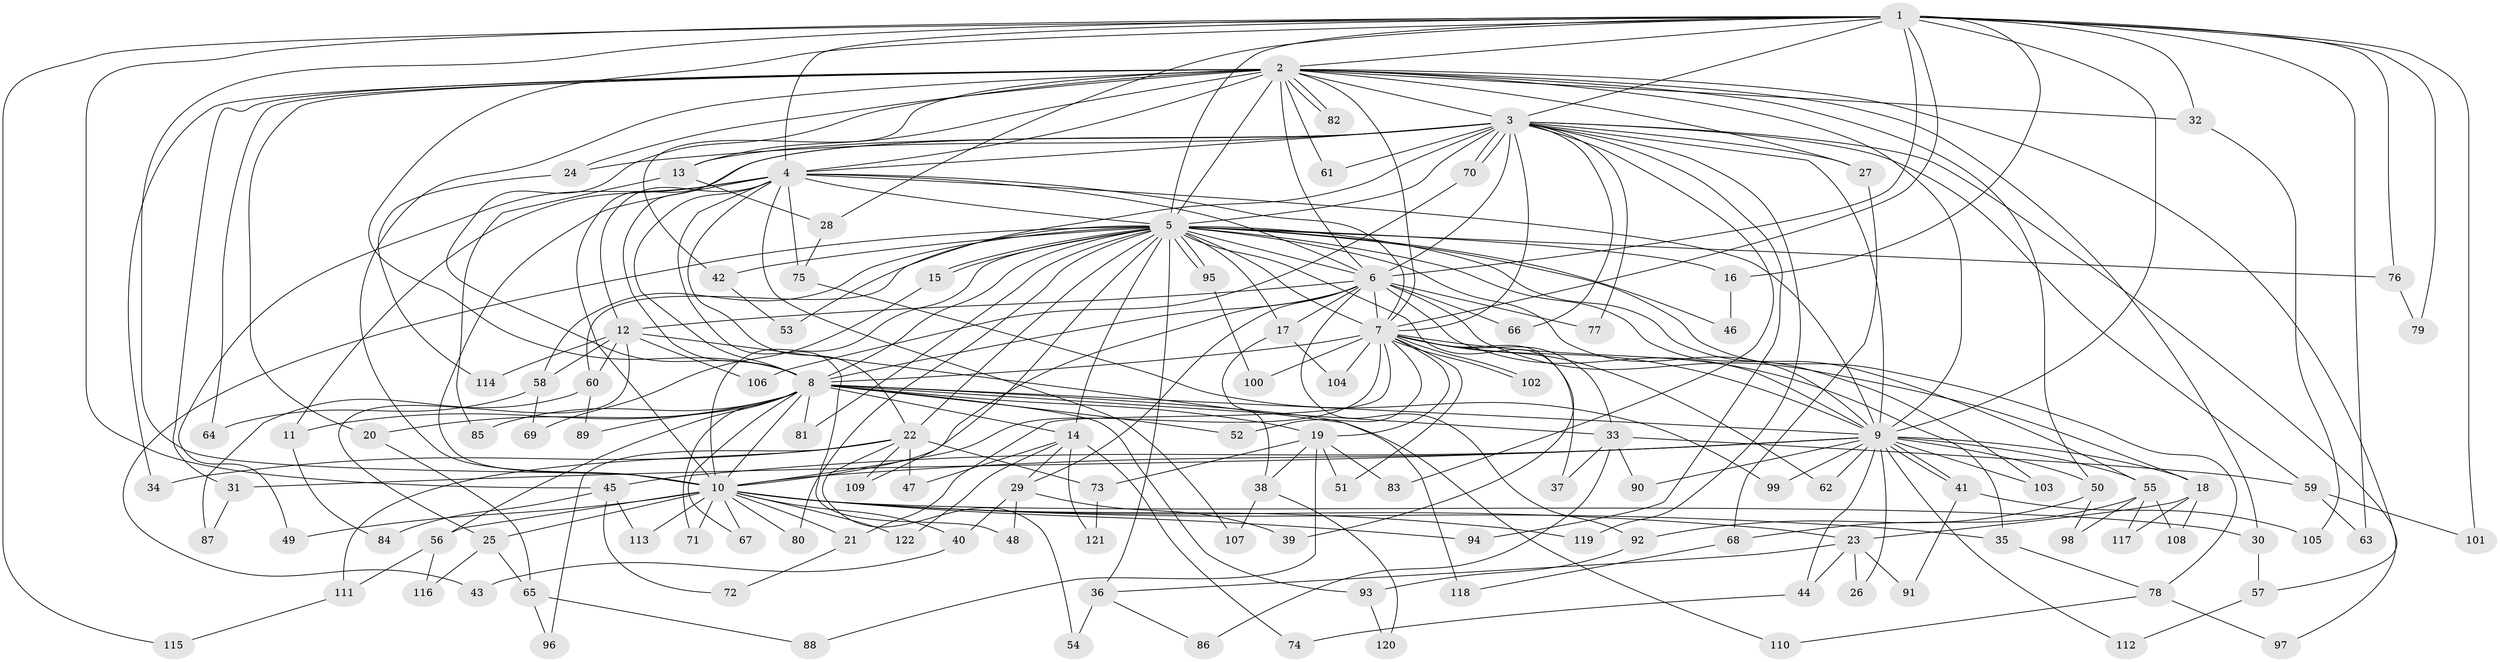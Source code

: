 // Generated by graph-tools (version 1.1) at 2025/34/03/09/25 02:34:45]
// undirected, 122 vertices, 269 edges
graph export_dot {
graph [start="1"]
  node [color=gray90,style=filled];
  1;
  2;
  3;
  4;
  5;
  6;
  7;
  8;
  9;
  10;
  11;
  12;
  13;
  14;
  15;
  16;
  17;
  18;
  19;
  20;
  21;
  22;
  23;
  24;
  25;
  26;
  27;
  28;
  29;
  30;
  31;
  32;
  33;
  34;
  35;
  36;
  37;
  38;
  39;
  40;
  41;
  42;
  43;
  44;
  45;
  46;
  47;
  48;
  49;
  50;
  51;
  52;
  53;
  54;
  55;
  56;
  57;
  58;
  59;
  60;
  61;
  62;
  63;
  64;
  65;
  66;
  67;
  68;
  69;
  70;
  71;
  72;
  73;
  74;
  75;
  76;
  77;
  78;
  79;
  80;
  81;
  82;
  83;
  84;
  85;
  86;
  87;
  88;
  89;
  90;
  91;
  92;
  93;
  94;
  95;
  96;
  97;
  98;
  99;
  100;
  101;
  102;
  103;
  104;
  105;
  106;
  107;
  108;
  109;
  110;
  111;
  112;
  113;
  114;
  115;
  116;
  117;
  118;
  119;
  120;
  121;
  122;
  1 -- 2;
  1 -- 3;
  1 -- 4;
  1 -- 5;
  1 -- 6;
  1 -- 7;
  1 -- 8;
  1 -- 9;
  1 -- 10;
  1 -- 16;
  1 -- 28;
  1 -- 32;
  1 -- 45;
  1 -- 63;
  1 -- 76;
  1 -- 79;
  1 -- 101;
  1 -- 115;
  2 -- 3;
  2 -- 4;
  2 -- 5;
  2 -- 6;
  2 -- 7;
  2 -- 8;
  2 -- 9;
  2 -- 10;
  2 -- 13;
  2 -- 20;
  2 -- 24;
  2 -- 27;
  2 -- 30;
  2 -- 31;
  2 -- 32;
  2 -- 34;
  2 -- 42;
  2 -- 50;
  2 -- 57;
  2 -- 61;
  2 -- 64;
  2 -- 82;
  2 -- 82;
  3 -- 4;
  3 -- 5;
  3 -- 6;
  3 -- 7;
  3 -- 8;
  3 -- 9;
  3 -- 10;
  3 -- 13;
  3 -- 24;
  3 -- 27;
  3 -- 53;
  3 -- 59;
  3 -- 61;
  3 -- 66;
  3 -- 70;
  3 -- 70;
  3 -- 77;
  3 -- 83;
  3 -- 94;
  3 -- 97;
  3 -- 119;
  4 -- 5;
  4 -- 6;
  4 -- 7;
  4 -- 8;
  4 -- 9;
  4 -- 10;
  4 -- 11;
  4 -- 12;
  4 -- 22;
  4 -- 48;
  4 -- 49;
  4 -- 75;
  4 -- 107;
  5 -- 6;
  5 -- 7;
  5 -- 8;
  5 -- 9;
  5 -- 10;
  5 -- 14;
  5 -- 15;
  5 -- 15;
  5 -- 16;
  5 -- 17;
  5 -- 22;
  5 -- 36;
  5 -- 39;
  5 -- 42;
  5 -- 43;
  5 -- 46;
  5 -- 55;
  5 -- 58;
  5 -- 60;
  5 -- 76;
  5 -- 78;
  5 -- 80;
  5 -- 81;
  5 -- 95;
  5 -- 95;
  5 -- 103;
  5 -- 109;
  6 -- 7;
  6 -- 8;
  6 -- 9;
  6 -- 10;
  6 -- 12;
  6 -- 17;
  6 -- 18;
  6 -- 29;
  6 -- 66;
  6 -- 77;
  6 -- 92;
  7 -- 8;
  7 -- 9;
  7 -- 10;
  7 -- 19;
  7 -- 21;
  7 -- 33;
  7 -- 35;
  7 -- 37;
  7 -- 51;
  7 -- 52;
  7 -- 62;
  7 -- 100;
  7 -- 102;
  7 -- 102;
  7 -- 104;
  8 -- 9;
  8 -- 10;
  8 -- 11;
  8 -- 14;
  8 -- 19;
  8 -- 20;
  8 -- 33;
  8 -- 52;
  8 -- 56;
  8 -- 67;
  8 -- 71;
  8 -- 81;
  8 -- 85;
  8 -- 89;
  8 -- 93;
  8 -- 110;
  9 -- 10;
  9 -- 18;
  9 -- 26;
  9 -- 31;
  9 -- 41;
  9 -- 41;
  9 -- 44;
  9 -- 45;
  9 -- 50;
  9 -- 55;
  9 -- 62;
  9 -- 90;
  9 -- 99;
  9 -- 103;
  9 -- 112;
  10 -- 21;
  10 -- 23;
  10 -- 25;
  10 -- 30;
  10 -- 35;
  10 -- 40;
  10 -- 49;
  10 -- 56;
  10 -- 67;
  10 -- 71;
  10 -- 80;
  10 -- 94;
  10 -- 113;
  10 -- 119;
  10 -- 122;
  11 -- 84;
  12 -- 25;
  12 -- 58;
  12 -- 60;
  12 -- 106;
  12 -- 114;
  12 -- 118;
  13 -- 28;
  13 -- 85;
  14 -- 29;
  14 -- 47;
  14 -- 74;
  14 -- 121;
  14 -- 122;
  15 -- 69;
  16 -- 46;
  17 -- 38;
  17 -- 104;
  18 -- 23;
  18 -- 108;
  18 -- 117;
  19 -- 38;
  19 -- 51;
  19 -- 73;
  19 -- 83;
  19 -- 88;
  20 -- 65;
  21 -- 72;
  22 -- 34;
  22 -- 47;
  22 -- 54;
  22 -- 73;
  22 -- 96;
  22 -- 109;
  22 -- 111;
  23 -- 26;
  23 -- 36;
  23 -- 44;
  23 -- 91;
  24 -- 114;
  25 -- 65;
  25 -- 116;
  27 -- 68;
  28 -- 75;
  29 -- 39;
  29 -- 40;
  29 -- 48;
  30 -- 57;
  31 -- 87;
  32 -- 105;
  33 -- 37;
  33 -- 59;
  33 -- 86;
  33 -- 90;
  35 -- 78;
  36 -- 54;
  36 -- 86;
  38 -- 107;
  38 -- 120;
  40 -- 43;
  41 -- 91;
  41 -- 105;
  42 -- 53;
  44 -- 74;
  45 -- 72;
  45 -- 84;
  45 -- 113;
  50 -- 92;
  50 -- 98;
  55 -- 68;
  55 -- 98;
  55 -- 108;
  55 -- 117;
  56 -- 111;
  56 -- 116;
  57 -- 112;
  58 -- 64;
  58 -- 69;
  59 -- 63;
  59 -- 101;
  60 -- 87;
  60 -- 89;
  65 -- 88;
  65 -- 96;
  68 -- 118;
  70 -- 106;
  73 -- 121;
  75 -- 99;
  76 -- 79;
  78 -- 97;
  78 -- 110;
  92 -- 93;
  93 -- 120;
  95 -- 100;
  111 -- 115;
}
